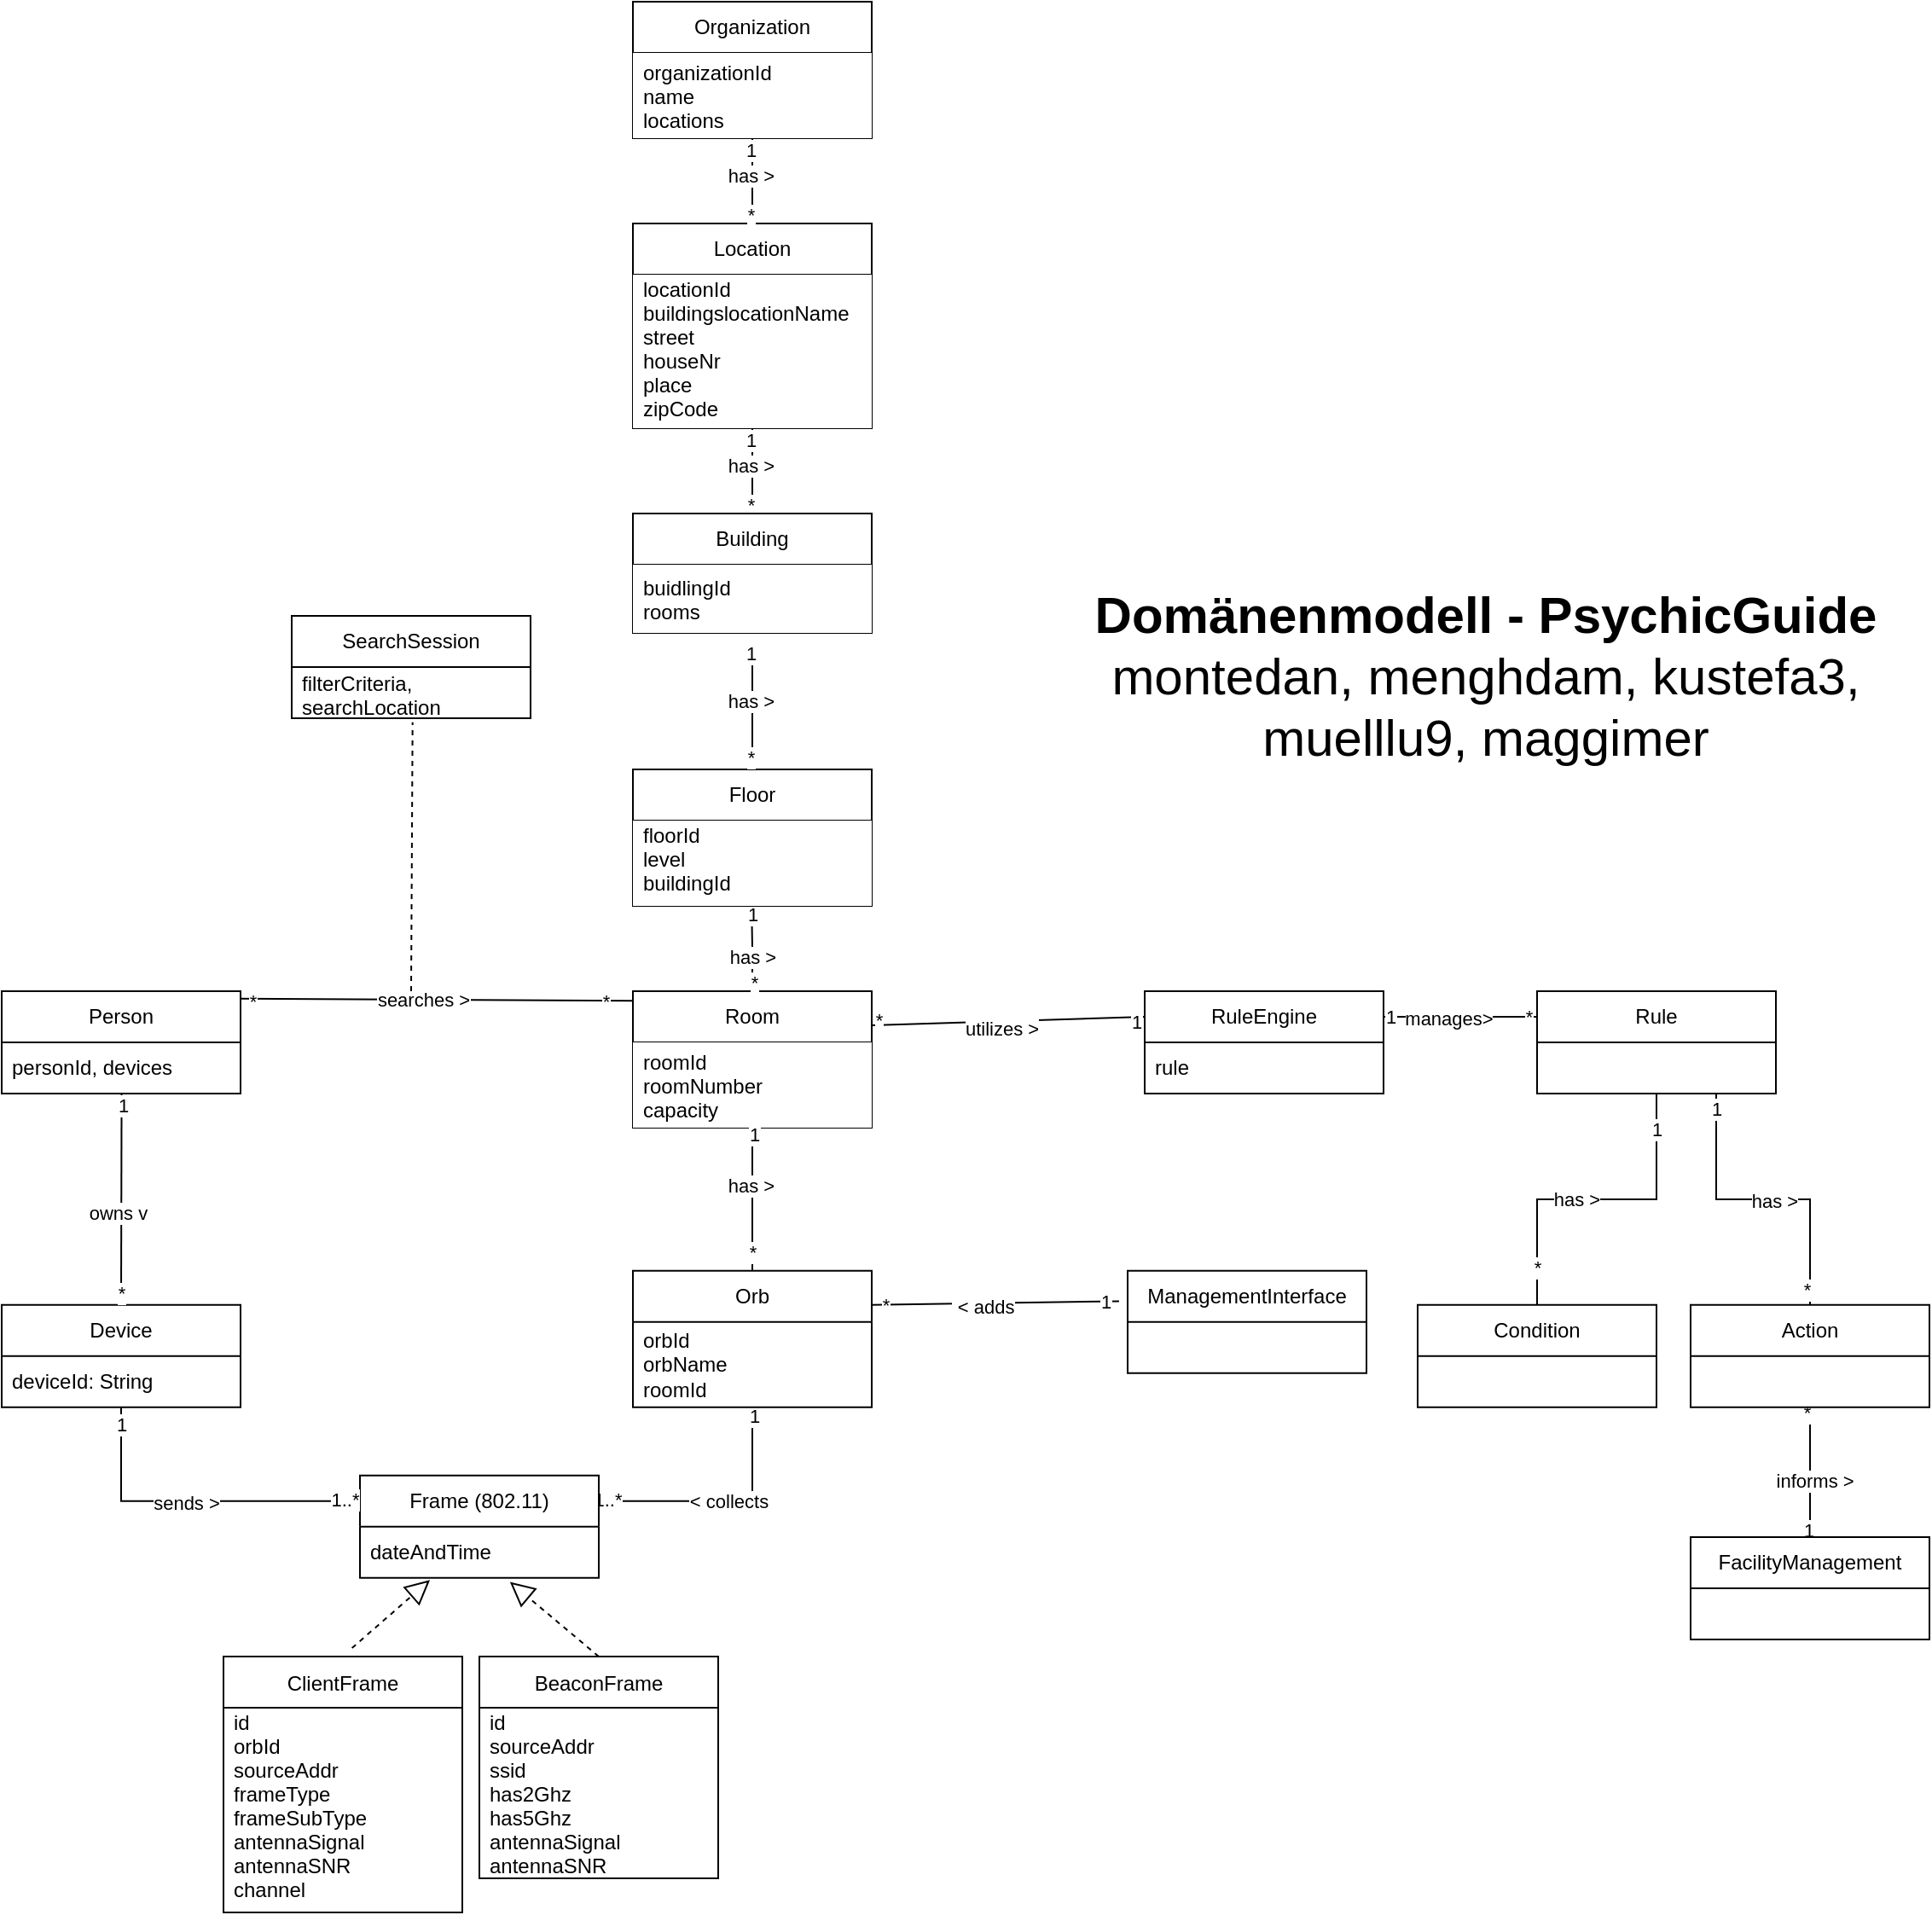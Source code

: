 <mxfile version="21.1.7" type="github">
  <diagram name="Seite-1" id="KA6z9-QfwAhSkeIakspH">
    <mxGraphModel dx="1253" dy="1442" grid="1" gridSize="10" guides="1" tooltips="1" connect="1" arrows="1" fold="1" page="0" pageScale="1" pageWidth="827" pageHeight="1169" math="0" shadow="0">
      <root>
        <mxCell id="0" />
        <mxCell id="1" parent="0" />
        <mxCell id="QIfAh_MvAZiLwB0yGpU8-30" style="rounded=0;orthogonalLoop=1;jettySize=auto;html=1;exitX=-0.036;exitY=0.298;exitDx=0;exitDy=0;entryX=1;entryY=0.25;entryDx=0;entryDy=0;endArrow=none;endFill=0;exitPerimeter=0;" parent="1" source="QIfAh_MvAZiLwB0yGpU8-32" target="jw5DjISpnK0hP9MxYK5e-34" edge="1">
          <mxGeometry relative="1" as="geometry">
            <mxPoint x="340" y="188.85" as="sourcePoint" />
          </mxGeometry>
        </mxCell>
        <mxCell id="QIfAh_MvAZiLwB0yGpU8-31" value="&amp;nbsp;&amp;lt; adds" style="edgeLabel;html=1;align=center;verticalAlign=middle;resizable=0;points=[];" parent="QIfAh_MvAZiLwB0yGpU8-30" vertex="1" connectable="0">
          <mxGeometry x="0.101" y="2" relative="1" as="geometry">
            <mxPoint as="offset" />
          </mxGeometry>
        </mxCell>
        <mxCell id="QIfAh_MvAZiLwB0yGpU8-96" value="*" style="edgeLabel;html=1;align=center;verticalAlign=middle;resizable=0;points=[];" parent="QIfAh_MvAZiLwB0yGpU8-30" vertex="1" connectable="0">
          <mxGeometry x="0.9" relative="1" as="geometry">
            <mxPoint as="offset" />
          </mxGeometry>
        </mxCell>
        <mxCell id="QIfAh_MvAZiLwB0yGpU8-97" value="1" style="edgeLabel;html=1;align=center;verticalAlign=middle;resizable=0;points=[];" parent="QIfAh_MvAZiLwB0yGpU8-30" vertex="1" connectable="0">
          <mxGeometry x="-0.888" relative="1" as="geometry">
            <mxPoint as="offset" />
          </mxGeometry>
        </mxCell>
        <mxCell id="QIfAh_MvAZiLwB0yGpU8-6" style="rounded=0;orthogonalLoop=1;jettySize=auto;html=1;exitX=0.993;exitY=0.073;exitDx=0;exitDy=0;entryX=0.001;entryY=0.071;entryDx=0;entryDy=0;entryPerimeter=0;endArrow=none;endFill=0;exitPerimeter=0;" parent="1" source="jw5DjISpnK0hP9MxYK5e-18" target="jw5DjISpnK0hP9MxYK5e-9" edge="1">
          <mxGeometry relative="1" as="geometry" />
        </mxCell>
        <mxCell id="QIfAh_MvAZiLwB0yGpU8-9" value="searches &amp;gt;" style="edgeLabel;html=1;align=center;verticalAlign=middle;resizable=0;points=[];" parent="QIfAh_MvAZiLwB0yGpU8-6" vertex="1" connectable="0">
          <mxGeometry x="-0.064" relative="1" as="geometry">
            <mxPoint as="offset" />
          </mxGeometry>
        </mxCell>
        <mxCell id="QIfAh_MvAZiLwB0yGpU8-108" value="*" style="edgeLabel;html=1;align=center;verticalAlign=middle;resizable=0;points=[];" parent="QIfAh_MvAZiLwB0yGpU8-6" vertex="1" connectable="0">
          <mxGeometry x="0.86" relative="1" as="geometry">
            <mxPoint as="offset" />
          </mxGeometry>
        </mxCell>
        <mxCell id="QIfAh_MvAZiLwB0yGpU8-109" value="*" style="edgeLabel;html=1;align=center;verticalAlign=middle;resizable=0;points=[];" parent="QIfAh_MvAZiLwB0yGpU8-6" vertex="1" connectable="0">
          <mxGeometry x="-0.931" y="-1" relative="1" as="geometry">
            <mxPoint as="offset" />
          </mxGeometry>
        </mxCell>
        <mxCell id="jw5DjISpnK0hP9MxYK5e-1" value="Location" style="swimlane;fontStyle=0;childLayout=stackLayout;horizontal=1;startSize=30;horizontalStack=0;resizeParent=1;resizeParentMax=0;resizeLast=0;collapsible=1;marginBottom=0;whiteSpace=wrap;html=1;swimlaneFillColor=default;" parent="1" vertex="1">
          <mxGeometry x="-50" y="-460" width="140" height="120" as="geometry" />
        </mxCell>
        <mxCell id="jw5DjISpnK0hP9MxYK5e-55" value="locationId&#xa;buildingslocationName&#xa;street&#xa;houseNr&#xa;place&#xa;zipCode&#xa;&#xa;&#xa;" style="text;strokeColor=none;fillColor=default;align=left;verticalAlign=middle;spacingLeft=4;spacingRight=4;overflow=hidden;points=[[0,0.5],[1,0.5]];portConstraint=eastwest;rotatable=0;" parent="jw5DjISpnK0hP9MxYK5e-1" vertex="1">
          <mxGeometry y="30" width="140" height="90" as="geometry" />
        </mxCell>
        <mxCell id="jw5DjISpnK0hP9MxYK5e-9" value="Room" style="swimlane;fontStyle=0;childLayout=stackLayout;horizontal=1;startSize=30;horizontalStack=0;resizeParent=1;resizeParentMax=0;resizeLast=0;collapsible=1;marginBottom=0;whiteSpace=wrap;html=1;swimlaneFillColor=default;" parent="1" vertex="1">
          <mxGeometry x="-50" y="-10" width="140" height="80" as="geometry">
            <mxRectangle x="340" y="230" width="70" height="30" as="alternateBounds" />
          </mxGeometry>
        </mxCell>
        <mxCell id="jw5DjISpnK0hP9MxYK5e-57" value="roomId&#xa;roomNumber&#xa;capacity" style="text;strokeColor=none;fillColor=default;align=left;verticalAlign=middle;spacingLeft=4;spacingRight=4;overflow=hidden;points=[[0,0.5],[1,0.5]];portConstraint=eastwest;rotatable=0;" parent="jw5DjISpnK0hP9MxYK5e-9" vertex="1">
          <mxGeometry y="30" width="140" height="50" as="geometry" />
        </mxCell>
        <mxCell id="QIfAh_MvAZiLwB0yGpU8-65" style="edgeStyle=orthogonalEdgeStyle;rounded=0;orthogonalLoop=1;jettySize=auto;html=1;exitX=0.5;exitY=1;exitDx=0;exitDy=0;entryX=1;entryY=0.25;entryDx=0;entryDy=0;endArrow=none;endFill=0;" parent="1" source="jw5DjISpnK0hP9MxYK5e-34" target="QIfAh_MvAZiLwB0yGpU8-15" edge="1">
          <mxGeometry relative="1" as="geometry" />
        </mxCell>
        <mxCell id="QIfAh_MvAZiLwB0yGpU8-66" value="&amp;lt; collects" style="edgeLabel;html=1;align=center;verticalAlign=middle;resizable=0;points=[];" parent="QIfAh_MvAZiLwB0yGpU8-65" vertex="1" connectable="0">
          <mxGeometry x="-0.046" relative="1" as="geometry">
            <mxPoint as="offset" />
          </mxGeometry>
        </mxCell>
        <mxCell id="p3KCG7W4C7pQexGpIU1P-4" value="1" style="edgeLabel;html=1;align=center;verticalAlign=middle;resizable=0;points=[];" parent="QIfAh_MvAZiLwB0yGpU8-65" connectable="0" vertex="1">
          <mxGeometry x="-0.937" y="1" relative="1" as="geometry">
            <mxPoint as="offset" />
          </mxGeometry>
        </mxCell>
        <mxCell id="p3KCG7W4C7pQexGpIU1P-5" value="1..*" style="edgeLabel;html=1;align=center;verticalAlign=middle;resizable=0;points=[];" parent="QIfAh_MvAZiLwB0yGpU8-65" connectable="0" vertex="1">
          <mxGeometry x="0.936" y="-1" relative="1" as="geometry">
            <mxPoint as="offset" />
          </mxGeometry>
        </mxCell>
        <mxCell id="jw5DjISpnK0hP9MxYK5e-34" value="Orb" style="swimlane;fontStyle=0;childLayout=stackLayout;horizontal=1;startSize=30;horizontalStack=0;resizeParent=1;resizeParentMax=0;resizeLast=0;collapsible=1;marginBottom=0;whiteSpace=wrap;html=1;swimlaneFillColor=default;" parent="1" vertex="1">
          <mxGeometry x="-50" y="153.85" width="140" height="80" as="geometry" />
        </mxCell>
        <mxCell id="jw5DjISpnK0hP9MxYK5e-35" value="&lt;div&gt;orbId&lt;/div&gt;&lt;div&gt;orbName&lt;/div&gt;&lt;div&gt;roomId&lt;br&gt;&lt;/div&gt;" style="text;strokeColor=none;fillColor=none;align=left;verticalAlign=middle;spacingLeft=4;spacingRight=4;overflow=hidden;points=[[0,0.5],[1,0.5]];portConstraint=eastwest;rotatable=0;whiteSpace=wrap;html=1;" parent="jw5DjISpnK0hP9MxYK5e-34" vertex="1">
          <mxGeometry y="30" width="140" height="50" as="geometry" />
        </mxCell>
        <mxCell id="jw5DjISpnK0hP9MxYK5e-51" style="edgeStyle=orthogonalEdgeStyle;rounded=0;orthogonalLoop=1;jettySize=auto;html=1;endArrow=none;endFill=0;exitX=0.5;exitY=0;exitDx=0;exitDy=0;" parent="1" source="iNo86Ot5AVmrvXJ3y6_d-13" target="jw5DjISpnK0hP9MxYK5e-1" edge="1">
          <mxGeometry relative="1" as="geometry">
            <mxPoint x="20" y="-240" as="sourcePoint" />
          </mxGeometry>
        </mxCell>
        <mxCell id="QIfAh_MvAZiLwB0yGpU8-104" value="has &amp;gt;" style="edgeLabel;html=1;align=center;verticalAlign=middle;resizable=0;points=[];" parent="jw5DjISpnK0hP9MxYK5e-51" vertex="1" connectable="0">
          <mxGeometry x="0.138" y="1" relative="1" as="geometry">
            <mxPoint as="offset" />
          </mxGeometry>
        </mxCell>
        <mxCell id="QIfAh_MvAZiLwB0yGpU8-105" value="*" style="edgeLabel;html=1;align=center;verticalAlign=middle;resizable=0;points=[];" parent="jw5DjISpnK0hP9MxYK5e-51" vertex="1" connectable="0">
          <mxGeometry x="-0.779" y="1" relative="1" as="geometry">
            <mxPoint as="offset" />
          </mxGeometry>
        </mxCell>
        <mxCell id="QIfAh_MvAZiLwB0yGpU8-106" value="1" style="edgeLabel;html=1;align=center;verticalAlign=middle;resizable=0;points=[];" parent="jw5DjISpnK0hP9MxYK5e-51" vertex="1" connectable="0">
          <mxGeometry x="0.749" y="1" relative="1" as="geometry">
            <mxPoint as="offset" />
          </mxGeometry>
        </mxCell>
        <mxCell id="jw5DjISpnK0hP9MxYK5e-52" style="edgeStyle=orthogonalEdgeStyle;rounded=0;orthogonalLoop=1;jettySize=auto;html=1;exitX=0.5;exitY=0;exitDx=0;exitDy=0;endArrow=none;endFill=0;entryX=0.497;entryY=0.994;entryDx=0;entryDy=0;entryPerimeter=0;" parent="1" source="jw5DjISpnK0hP9MxYK5e-9" target="iNo86Ot5AVmrvXJ3y6_d-12" edge="1">
          <mxGeometry relative="1" as="geometry">
            <mxPoint x="20" y="-80" as="targetPoint" />
          </mxGeometry>
        </mxCell>
        <mxCell id="QIfAh_MvAZiLwB0yGpU8-101" value="has &amp;gt;" style="edgeLabel;html=1;align=center;verticalAlign=middle;resizable=0;points=[];" parent="jw5DjISpnK0hP9MxYK5e-52" vertex="1" connectable="0">
          <mxGeometry x="-0.188" relative="1" as="geometry">
            <mxPoint as="offset" />
          </mxGeometry>
        </mxCell>
        <mxCell id="QIfAh_MvAZiLwB0yGpU8-102" value="*" style="edgeLabel;html=1;align=center;verticalAlign=middle;resizable=0;points=[];" parent="jw5DjISpnK0hP9MxYK5e-52" vertex="1" connectable="0">
          <mxGeometry x="-0.786" y="-1" relative="1" as="geometry">
            <mxPoint as="offset" />
          </mxGeometry>
        </mxCell>
        <mxCell id="QIfAh_MvAZiLwB0yGpU8-103" value="1" style="edgeLabel;html=1;align=center;verticalAlign=middle;resizable=0;points=[];" parent="jw5DjISpnK0hP9MxYK5e-52" vertex="1" connectable="0">
          <mxGeometry x="0.795" relative="1" as="geometry">
            <mxPoint as="offset" />
          </mxGeometry>
        </mxCell>
        <mxCell id="jw5DjISpnK0hP9MxYK5e-53" style="edgeStyle=orthogonalEdgeStyle;rounded=0;orthogonalLoop=1;jettySize=auto;html=1;exitX=0.5;exitY=0;exitDx=0;exitDy=0;endArrow=none;endFill=0;" parent="1" source="jw5DjISpnK0hP9MxYK5e-34" target="jw5DjISpnK0hP9MxYK5e-9" edge="1">
          <mxGeometry relative="1" as="geometry" />
        </mxCell>
        <mxCell id="QIfAh_MvAZiLwB0yGpU8-11" value="has &amp;gt;" style="edgeLabel;html=1;align=center;verticalAlign=middle;resizable=0;points=[];" parent="jw5DjISpnK0hP9MxYK5e-53" vertex="1" connectable="0">
          <mxGeometry x="0.195" y="1" relative="1" as="geometry">
            <mxPoint as="offset" />
          </mxGeometry>
        </mxCell>
        <mxCell id="QIfAh_MvAZiLwB0yGpU8-78" value="*" style="edgeLabel;html=1;align=center;verticalAlign=middle;resizable=0;points=[];" parent="jw5DjISpnK0hP9MxYK5e-53" vertex="1" connectable="0">
          <mxGeometry x="-0.724" relative="1" as="geometry">
            <mxPoint as="offset" />
          </mxGeometry>
        </mxCell>
        <mxCell id="QIfAh_MvAZiLwB0yGpU8-107" value="1" style="edgeLabel;html=1;align=center;verticalAlign=middle;resizable=0;points=[];" parent="jw5DjISpnK0hP9MxYK5e-53" vertex="1" connectable="0">
          <mxGeometry x="0.903" y="-1" relative="1" as="geometry">
            <mxPoint as="offset" />
          </mxGeometry>
        </mxCell>
        <mxCell id="QIfAh_MvAZiLwB0yGpU8-15" value="Frame (802.11)" style="swimlane;fontStyle=0;childLayout=stackLayout;horizontal=1;startSize=30;horizontalStack=0;resizeParent=1;resizeParentMax=0;resizeLast=0;collapsible=1;marginBottom=0;whiteSpace=wrap;html=1;swimlaneFillColor=default;" parent="1" vertex="1">
          <mxGeometry x="-210" y="273.85" width="140" height="60" as="geometry">
            <mxRectangle x="-210" y="273.85" width="120" height="30" as="alternateBounds" />
          </mxGeometry>
        </mxCell>
        <mxCell id="QIfAh_MvAZiLwB0yGpU8-16" value="dateAndTime" style="text;strokeColor=none;fillColor=none;align=left;verticalAlign=middle;spacingLeft=4;spacingRight=4;overflow=hidden;points=[[0,0.5],[1,0.5]];portConstraint=eastwest;rotatable=0;whiteSpace=wrap;html=1;" parent="QIfAh_MvAZiLwB0yGpU8-15" vertex="1">
          <mxGeometry y="30" width="140" height="30" as="geometry" />
        </mxCell>
        <mxCell id="QIfAh_MvAZiLwB0yGpU8-23" value="SearchSession" style="swimlane;fontStyle=0;childLayout=stackLayout;horizontal=1;startSize=30;horizontalStack=0;resizeParent=1;resizeParentMax=0;resizeLast=0;collapsible=1;marginBottom=0;whiteSpace=wrap;html=1;swimlaneFillColor=default;" parent="1" vertex="1">
          <mxGeometry x="-250" y="-230" width="140" height="60" as="geometry" />
        </mxCell>
        <mxCell id="QIfAh_MvAZiLwB0yGpU8-24" value="filterCriteria, searchLocation" style="text;strokeColor=none;fillColor=none;align=left;verticalAlign=middle;spacingLeft=4;spacingRight=4;overflow=hidden;points=[[0,0.5],[1,0.5]];portConstraint=eastwest;rotatable=0;whiteSpace=wrap;html=1;" parent="QIfAh_MvAZiLwB0yGpU8-23" vertex="1">
          <mxGeometry y="30" width="140" height="30" as="geometry" />
        </mxCell>
        <mxCell id="QIfAh_MvAZiLwB0yGpU8-27" value="" style="endArrow=none;dashed=1;html=1;rounded=0;entryX=0.506;entryY=1.081;entryDx=0;entryDy=0;entryPerimeter=0;" parent="1" target="QIfAh_MvAZiLwB0yGpU8-24" edge="1">
          <mxGeometry width="50" height="50" relative="1" as="geometry">
            <mxPoint x="-180" y="-10" as="sourcePoint" />
            <mxPoint x="-180" as="targetPoint" />
          </mxGeometry>
        </mxCell>
        <mxCell id="jw5DjISpnK0hP9MxYK5e-18" value="Person" style="swimlane;fontStyle=0;childLayout=stackLayout;horizontal=1;startSize=30;horizontalStack=0;resizeParent=1;resizeParentMax=0;resizeLast=0;collapsible=1;marginBottom=0;whiteSpace=wrap;html=1;swimlaneFillColor=default;" parent="1" vertex="1">
          <mxGeometry x="-420" y="-10" width="140" height="60" as="geometry" />
        </mxCell>
        <mxCell id="jw5DjISpnK0hP9MxYK5e-32" value="personId, devices" style="text;strokeColor=none;fillColor=none;align=left;verticalAlign=middle;spacingLeft=4;spacingRight=4;overflow=hidden;points=[[0,0.5],[1,0.5]];portConstraint=eastwest;rotatable=0;whiteSpace=wrap;html=1;" parent="jw5DjISpnK0hP9MxYK5e-18" vertex="1">
          <mxGeometry y="30" width="140" height="30" as="geometry" />
        </mxCell>
        <mxCell id="QIfAh_MvAZiLwB0yGpU8-63" style="edgeStyle=orthogonalEdgeStyle;rounded=0;orthogonalLoop=1;jettySize=auto;html=1;exitX=0.5;exitY=1;exitDx=0;exitDy=0;entryX=0;entryY=0.25;entryDx=0;entryDy=0;endArrow=none;endFill=0;" parent="1" source="jw5DjISpnK0hP9MxYK5e-27" target="QIfAh_MvAZiLwB0yGpU8-15" edge="1">
          <mxGeometry relative="1" as="geometry" />
        </mxCell>
        <mxCell id="QIfAh_MvAZiLwB0yGpU8-64" value="sends &amp;gt;" style="edgeLabel;html=1;align=center;verticalAlign=middle;resizable=0;points=[];" parent="QIfAh_MvAZiLwB0yGpU8-63" vertex="1" connectable="0">
          <mxGeometry x="-0.051" y="-1" relative="1" as="geometry">
            <mxPoint as="offset" />
          </mxGeometry>
        </mxCell>
        <mxCell id="p3KCG7W4C7pQexGpIU1P-1" value="1" style="edgeLabel;html=1;align=center;verticalAlign=middle;resizable=0;points=[];" parent="QIfAh_MvAZiLwB0yGpU8-63" connectable="0" vertex="1">
          <mxGeometry x="-0.901" relative="1" as="geometry">
            <mxPoint as="offset" />
          </mxGeometry>
        </mxCell>
        <mxCell id="p3KCG7W4C7pQexGpIU1P-2" value="1..* " style="edgeLabel;html=1;align=center;verticalAlign=middle;resizable=0;points=[];" parent="QIfAh_MvAZiLwB0yGpU8-63" connectable="0" vertex="1">
          <mxGeometry x="0.9" y="1" relative="1" as="geometry">
            <mxPoint as="offset" />
          </mxGeometry>
        </mxCell>
        <mxCell id="jw5DjISpnK0hP9MxYK5e-27" value="Device" style="swimlane;fontStyle=0;childLayout=stackLayout;horizontal=1;startSize=30;horizontalStack=0;resizeParent=1;resizeParentMax=0;resizeLast=0;collapsible=1;marginBottom=0;whiteSpace=wrap;html=1;swimlaneFillColor=default;" parent="1" vertex="1">
          <mxGeometry x="-420" y="173.85" width="140" height="60" as="geometry" />
        </mxCell>
        <mxCell id="jw5DjISpnK0hP9MxYK5e-28" value="&lt;div&gt;deviceId: String&lt;/div&gt;" style="text;strokeColor=none;fillColor=none;align=left;verticalAlign=middle;spacingLeft=4;spacingRight=4;overflow=hidden;points=[[0,0.5],[1,0.5]];portConstraint=eastwest;rotatable=0;whiteSpace=wrap;html=1;" parent="jw5DjISpnK0hP9MxYK5e-27" vertex="1">
          <mxGeometry y="30" width="140" height="30" as="geometry" />
        </mxCell>
        <mxCell id="jw5DjISpnK0hP9MxYK5e-68" style="rounded=0;orthogonalLoop=1;jettySize=auto;html=1;exitX=0.5;exitY=0;exitDx=0;exitDy=0;endArrow=none;endFill=0;entryX=0.502;entryY=0.996;entryDx=0;entryDy=0;entryPerimeter=0;" parent="1" source="jw5DjISpnK0hP9MxYK5e-27" target="jw5DjISpnK0hP9MxYK5e-32" edge="1">
          <mxGeometry relative="1" as="geometry">
            <mxPoint x="-696.64" y="240.84" as="targetPoint" />
          </mxGeometry>
        </mxCell>
        <mxCell id="QIfAh_MvAZiLwB0yGpU8-22" value="&lt;div&gt;owns v&lt;/div&gt;" style="edgeLabel;html=1;align=center;verticalAlign=middle;resizable=0;points=[];" parent="jw5DjISpnK0hP9MxYK5e-68" vertex="1" connectable="0">
          <mxGeometry x="-0.13" y="2" relative="1" as="geometry">
            <mxPoint as="offset" />
          </mxGeometry>
        </mxCell>
        <mxCell id="QIfAh_MvAZiLwB0yGpU8-110" value="*" style="edgeLabel;html=1;align=center;verticalAlign=middle;resizable=0;points=[];" parent="jw5DjISpnK0hP9MxYK5e-68" vertex="1" connectable="0">
          <mxGeometry x="-0.891" relative="1" as="geometry">
            <mxPoint as="offset" />
          </mxGeometry>
        </mxCell>
        <mxCell id="QIfAh_MvAZiLwB0yGpU8-111" value="1" style="edgeLabel;html=1;align=center;verticalAlign=middle;resizable=0;points=[];" parent="jw5DjISpnK0hP9MxYK5e-68" vertex="1" connectable="0">
          <mxGeometry x="0.889" relative="1" as="geometry">
            <mxPoint as="offset" />
          </mxGeometry>
        </mxCell>
        <mxCell id="QIfAh_MvAZiLwB0yGpU8-32" value="ManagementInterface" style="swimlane;fontStyle=0;childLayout=stackLayout;horizontal=1;startSize=30;horizontalStack=0;resizeParent=1;resizeParentMax=0;resizeLast=0;collapsible=1;marginBottom=0;whiteSpace=wrap;html=1;swimlaneFillColor=default;" parent="1" vertex="1">
          <mxGeometry x="240" y="153.85" width="140" height="60" as="geometry" />
        </mxCell>
        <mxCell id="QIfAh_MvAZiLwB0yGpU8-44" style="edgeStyle=orthogonalEdgeStyle;rounded=0;orthogonalLoop=1;jettySize=auto;html=1;exitX=1;exitY=0.25;exitDx=0;exitDy=0;entryX=0;entryY=0.25;entryDx=0;entryDy=0;endArrow=none;endFill=0;" parent="1" source="QIfAh_MvAZiLwB0yGpU8-36" target="QIfAh_MvAZiLwB0yGpU8-40" edge="1">
          <mxGeometry relative="1" as="geometry" />
        </mxCell>
        <mxCell id="QIfAh_MvAZiLwB0yGpU8-45" value="manages&amp;gt;" style="edgeLabel;html=1;align=center;verticalAlign=middle;resizable=0;points=[];" parent="QIfAh_MvAZiLwB0yGpU8-44" vertex="1" connectable="0">
          <mxGeometry x="-0.171" y="-1" relative="1" as="geometry">
            <mxPoint as="offset" />
          </mxGeometry>
        </mxCell>
        <mxCell id="QIfAh_MvAZiLwB0yGpU8-92" value="*" style="edgeLabel;html=1;align=center;verticalAlign=middle;resizable=0;points=[];" parent="QIfAh_MvAZiLwB0yGpU8-44" vertex="1" connectable="0">
          <mxGeometry x="0.88" relative="1" as="geometry">
            <mxPoint as="offset" />
          </mxGeometry>
        </mxCell>
        <mxCell id="QIfAh_MvAZiLwB0yGpU8-93" value="1" style="edgeLabel;html=1;align=center;verticalAlign=middle;resizable=0;points=[];" parent="QIfAh_MvAZiLwB0yGpU8-44" vertex="1" connectable="0">
          <mxGeometry x="-0.923" relative="1" as="geometry">
            <mxPoint as="offset" />
          </mxGeometry>
        </mxCell>
        <mxCell id="QIfAh_MvAZiLwB0yGpU8-50" style="rounded=0;orthogonalLoop=1;jettySize=auto;html=1;exitX=0.5;exitY=1;exitDx=0;exitDy=0;entryX=0.5;entryY=0;entryDx=0;entryDy=0;endArrow=none;endFill=0;" parent="1" source="QIfAh_MvAZiLwB0yGpU8-82" target="QIfAh_MvAZiLwB0yGpU8-46" edge="1">
          <mxGeometry relative="1" as="geometry">
            <mxPoint x="830.43" y="505" as="sourcePoint" />
          </mxGeometry>
        </mxCell>
        <mxCell id="QIfAh_MvAZiLwB0yGpU8-51" value="&amp;nbsp;informs &amp;gt; " style="edgeLabel;html=1;align=center;verticalAlign=middle;resizable=0;points=[];" parent="QIfAh_MvAZiLwB0yGpU8-50" vertex="1" connectable="0">
          <mxGeometry x="0.119" y="1" relative="1" as="geometry">
            <mxPoint as="offset" />
          </mxGeometry>
        </mxCell>
        <mxCell id="QIfAh_MvAZiLwB0yGpU8-94" value="1" style="edgeLabel;html=1;align=center;verticalAlign=middle;resizable=0;points=[];" parent="QIfAh_MvAZiLwB0yGpU8-50" vertex="1" connectable="0">
          <mxGeometry x="0.879" y="-1" relative="1" as="geometry">
            <mxPoint as="offset" />
          </mxGeometry>
        </mxCell>
        <mxCell id="QIfAh_MvAZiLwB0yGpU8-95" value="*" style="edgeLabel;html=1;align=center;verticalAlign=middle;resizable=0;points=[];" parent="QIfAh_MvAZiLwB0yGpU8-50" vertex="1" connectable="0">
          <mxGeometry x="-0.917" y="-2" relative="1" as="geometry">
            <mxPoint as="offset" />
          </mxGeometry>
        </mxCell>
        <mxCell id="QIfAh_MvAZiLwB0yGpU8-36" value="RuleEngine" style="swimlane;fontStyle=0;childLayout=stackLayout;horizontal=1;startSize=30;horizontalStack=0;resizeParent=1;resizeParentMax=0;resizeLast=0;collapsible=1;marginBottom=0;whiteSpace=wrap;html=1;swimlaneFillColor=default;" parent="1" vertex="1">
          <mxGeometry x="250.0" y="-10" width="140" height="60" as="geometry" />
        </mxCell>
        <mxCell id="QIfAh_MvAZiLwB0yGpU8-37" value="rule" style="text;strokeColor=none;fillColor=none;align=left;verticalAlign=middle;spacingLeft=4;spacingRight=4;overflow=hidden;points=[[0,0.5],[1,0.5]];portConstraint=eastwest;rotatable=0;whiteSpace=wrap;html=1;" parent="QIfAh_MvAZiLwB0yGpU8-36" vertex="1">
          <mxGeometry y="30" width="140" height="30" as="geometry" />
        </mxCell>
        <mxCell id="QIfAh_MvAZiLwB0yGpU8-76" style="edgeStyle=orthogonalEdgeStyle;rounded=0;orthogonalLoop=1;jettySize=auto;html=1;exitX=0.5;exitY=1;exitDx=0;exitDy=0;entryX=0.5;entryY=0;entryDx=0;entryDy=0;endArrow=none;endFill=0;" parent="1" source="QIfAh_MvAZiLwB0yGpU8-40" target="QIfAh_MvAZiLwB0yGpU8-67" edge="1">
          <mxGeometry relative="1" as="geometry" />
        </mxCell>
        <mxCell id="QIfAh_MvAZiLwB0yGpU8-86" value="has &amp;gt;" style="edgeLabel;html=1;align=center;verticalAlign=middle;resizable=0;points=[];" parent="QIfAh_MvAZiLwB0yGpU8-76" vertex="1" connectable="0">
          <mxGeometry x="0.13" relative="1" as="geometry">
            <mxPoint as="offset" />
          </mxGeometry>
        </mxCell>
        <mxCell id="QIfAh_MvAZiLwB0yGpU8-88" value="*" style="edgeLabel;html=1;align=center;verticalAlign=middle;resizable=0;points=[];" parent="QIfAh_MvAZiLwB0yGpU8-76" vertex="1" connectable="0">
          <mxGeometry x="0.776" relative="1" as="geometry">
            <mxPoint as="offset" />
          </mxGeometry>
        </mxCell>
        <mxCell id="QIfAh_MvAZiLwB0yGpU8-89" value="1" style="edgeLabel;html=1;align=center;verticalAlign=middle;resizable=0;points=[];" parent="QIfAh_MvAZiLwB0yGpU8-76" vertex="1" connectable="0">
          <mxGeometry x="-0.786" relative="1" as="geometry">
            <mxPoint as="offset" />
          </mxGeometry>
        </mxCell>
        <mxCell id="QIfAh_MvAZiLwB0yGpU8-77" style="edgeStyle=orthogonalEdgeStyle;rounded=0;orthogonalLoop=1;jettySize=auto;html=1;exitX=0.75;exitY=1;exitDx=0;exitDy=0;entryX=0.5;entryY=0;entryDx=0;entryDy=0;endArrow=none;endFill=0;" parent="1" source="QIfAh_MvAZiLwB0yGpU8-40" target="QIfAh_MvAZiLwB0yGpU8-82" edge="1">
          <mxGeometry relative="1" as="geometry">
            <mxPoint x="760.43" y="390" as="targetPoint" />
          </mxGeometry>
        </mxCell>
        <mxCell id="QIfAh_MvAZiLwB0yGpU8-87" value="has &amp;gt;" style="edgeLabel;html=1;align=center;verticalAlign=middle;resizable=0;points=[];" parent="QIfAh_MvAZiLwB0yGpU8-77" vertex="1" connectable="0">
          <mxGeometry x="0.07" y="-1" relative="1" as="geometry">
            <mxPoint as="offset" />
          </mxGeometry>
        </mxCell>
        <mxCell id="QIfAh_MvAZiLwB0yGpU8-90" value="*" style="edgeLabel;html=1;align=center;verticalAlign=middle;resizable=0;points=[];" parent="QIfAh_MvAZiLwB0yGpU8-77" vertex="1" connectable="0">
          <mxGeometry x="0.903" y="-2" relative="1" as="geometry">
            <mxPoint as="offset" />
          </mxGeometry>
        </mxCell>
        <mxCell id="QIfAh_MvAZiLwB0yGpU8-91" value="1" style="edgeLabel;html=1;align=center;verticalAlign=middle;resizable=0;points=[];" parent="QIfAh_MvAZiLwB0yGpU8-77" vertex="1" connectable="0">
          <mxGeometry x="-0.907" relative="1" as="geometry">
            <mxPoint as="offset" />
          </mxGeometry>
        </mxCell>
        <mxCell id="QIfAh_MvAZiLwB0yGpU8-40" value="Rule" style="swimlane;fontStyle=0;childLayout=stackLayout;horizontal=1;startSize=30;horizontalStack=0;resizeParent=1;resizeParentMax=0;resizeLast=0;collapsible=1;marginBottom=0;whiteSpace=wrap;html=1;swimlaneFillColor=default;" parent="1" vertex="1">
          <mxGeometry x="480.0" y="-10" width="140" height="60" as="geometry" />
        </mxCell>
        <mxCell id="QIfAh_MvAZiLwB0yGpU8-46" value="FacilityManagement" style="swimlane;fontStyle=0;childLayout=stackLayout;horizontal=1;startSize=30;horizontalStack=0;resizeParent=1;resizeParentMax=0;resizeLast=0;collapsible=1;marginBottom=0;whiteSpace=wrap;html=1;swimlaneFillColor=default;" parent="1" vertex="1">
          <mxGeometry x="570" y="310" width="140" height="60" as="geometry" />
        </mxCell>
        <mxCell id="QIfAh_MvAZiLwB0yGpU8-62" style="rounded=0;orthogonalLoop=1;jettySize=auto;html=1;exitX=1;exitY=0.25;exitDx=0;exitDy=0;entryX=0;entryY=0.25;entryDx=0;entryDy=0;endArrow=none;endFill=0;" parent="1" source="jw5DjISpnK0hP9MxYK5e-9" target="QIfAh_MvAZiLwB0yGpU8-36" edge="1">
          <mxGeometry relative="1" as="geometry">
            <mxPoint x="350" y="-30" as="sourcePoint" />
          </mxGeometry>
        </mxCell>
        <mxCell id="QIfAh_MvAZiLwB0yGpU8-98" value="utilizes &amp;gt;" style="edgeLabel;html=1;align=center;verticalAlign=middle;resizable=0;points=[];" parent="QIfAh_MvAZiLwB0yGpU8-62" vertex="1" connectable="0">
          <mxGeometry x="-0.059" y="-4" relative="1" as="geometry">
            <mxPoint as="offset" />
          </mxGeometry>
        </mxCell>
        <mxCell id="QIfAh_MvAZiLwB0yGpU8-99" value="*" style="edgeLabel;html=1;align=center;verticalAlign=middle;resizable=0;points=[];" parent="QIfAh_MvAZiLwB0yGpU8-62" vertex="1" connectable="0">
          <mxGeometry x="-0.954" y="3" relative="1" as="geometry">
            <mxPoint as="offset" />
          </mxGeometry>
        </mxCell>
        <mxCell id="QIfAh_MvAZiLwB0yGpU8-100" value="1" style="edgeLabel;html=1;align=center;verticalAlign=middle;resizable=0;points=[];" parent="QIfAh_MvAZiLwB0yGpU8-62" vertex="1" connectable="0">
          <mxGeometry x="0.938" y="-3" relative="1" as="geometry">
            <mxPoint as="offset" />
          </mxGeometry>
        </mxCell>
        <mxCell id="QIfAh_MvAZiLwB0yGpU8-67" value="Condition" style="swimlane;fontStyle=0;childLayout=stackLayout;horizontal=1;startSize=30;horizontalStack=0;resizeParent=1;resizeParentMax=0;resizeLast=0;collapsible=1;marginBottom=0;whiteSpace=wrap;html=1;swimlaneFillColor=default;" parent="1" vertex="1">
          <mxGeometry x="410.0" y="173.85" width="140" height="60" as="geometry" />
        </mxCell>
        <mxCell id="QIfAh_MvAZiLwB0yGpU8-82" value="Action" style="swimlane;fontStyle=0;childLayout=stackLayout;horizontal=1;startSize=30;horizontalStack=0;resizeParent=1;resizeParentMax=0;resizeLast=0;collapsible=1;marginBottom=0;whiteSpace=wrap;html=1;swimlaneFillColor=default;" parent="1" vertex="1">
          <mxGeometry x="570" y="173.85" width="140" height="60" as="geometry" />
        </mxCell>
        <mxCell id="QIfAh_MvAZiLwB0yGpU8-112" value="&lt;div style=&quot;font-size: 30px;&quot;&gt;&lt;font style=&quot;font-size: 30px;&quot;&gt;&lt;b&gt;Domänenmodell - PsychicGuide&lt;/b&gt;&lt;br&gt;&lt;/font&gt;&lt;/div&gt;&lt;div style=&quot;font-size: 30px;&quot;&gt;&lt;font style=&quot;font-size: 30px;&quot;&gt;montedan, menghdam, kustefa3, muelllu9, maggimer&lt;br&gt;&lt;/font&gt;&lt;/div&gt;" style="text;html=1;strokeColor=none;fillColor=none;align=center;verticalAlign=middle;whiteSpace=wrap;rounded=0;" parent="1" vertex="1">
          <mxGeometry x="200" y="-210" width="500" height="30" as="geometry" />
        </mxCell>
        <mxCell id="iNo86Ot5AVmrvXJ3y6_d-1" value="Organization" style="swimlane;fontStyle=0;childLayout=stackLayout;horizontal=1;startSize=30;horizontalStack=0;resizeParent=1;resizeParentMax=0;resizeLast=0;collapsible=1;marginBottom=0;whiteSpace=wrap;html=1;swimlaneFillColor=default;" vertex="1" parent="1">
          <mxGeometry x="-50" y="-590" width="140" height="80" as="geometry" />
        </mxCell>
        <mxCell id="iNo86Ot5AVmrvXJ3y6_d-2" value="organizationId&#xa;name&#xa;locations" style="text;strokeColor=none;fillColor=default;align=left;verticalAlign=middle;spacingLeft=4;spacingRight=4;overflow=hidden;points=[[0,0.5],[1,0.5]];portConstraint=eastwest;rotatable=0;" vertex="1" parent="iNo86Ot5AVmrvXJ3y6_d-1">
          <mxGeometry y="30" width="140" height="50" as="geometry" />
        </mxCell>
        <mxCell id="iNo86Ot5AVmrvXJ3y6_d-3" style="rounded=0;orthogonalLoop=1;jettySize=auto;html=1;exitX=0.5;exitY=0;exitDx=0;exitDy=0;endArrow=none;endFill=0;" edge="1" parent="1" source="jw5DjISpnK0hP9MxYK5e-1" target="iNo86Ot5AVmrvXJ3y6_d-2">
          <mxGeometry relative="1" as="geometry">
            <mxPoint x="30" y="-371" as="sourcePoint" />
            <mxPoint x="20" y="-470" as="targetPoint" />
          </mxGeometry>
        </mxCell>
        <mxCell id="iNo86Ot5AVmrvXJ3y6_d-4" value="has &amp;gt;" style="edgeLabel;html=1;align=center;verticalAlign=middle;resizable=0;points=[];" vertex="1" connectable="0" parent="iNo86Ot5AVmrvXJ3y6_d-3">
          <mxGeometry x="0.138" y="1" relative="1" as="geometry">
            <mxPoint as="offset" />
          </mxGeometry>
        </mxCell>
        <mxCell id="iNo86Ot5AVmrvXJ3y6_d-5" value="*" style="edgeLabel;html=1;align=center;verticalAlign=middle;resizable=0;points=[];" vertex="1" connectable="0" parent="iNo86Ot5AVmrvXJ3y6_d-3">
          <mxGeometry x="-0.779" y="1" relative="1" as="geometry">
            <mxPoint as="offset" />
          </mxGeometry>
        </mxCell>
        <mxCell id="iNo86Ot5AVmrvXJ3y6_d-6" value="1" style="edgeLabel;html=1;align=center;verticalAlign=middle;resizable=0;points=[];" vertex="1" connectable="0" parent="iNo86Ot5AVmrvXJ3y6_d-3">
          <mxGeometry x="0.749" y="1" relative="1" as="geometry">
            <mxPoint as="offset" />
          </mxGeometry>
        </mxCell>
        <mxCell id="iNo86Ot5AVmrvXJ3y6_d-11" value="Floor" style="swimlane;fontStyle=0;childLayout=stackLayout;horizontal=1;startSize=30;horizontalStack=0;resizeParent=1;resizeParentMax=0;resizeLast=0;collapsible=1;marginBottom=0;whiteSpace=wrap;html=1;swimlaneFillColor=default;" vertex="1" parent="1">
          <mxGeometry x="-50" y="-140" width="140" height="80" as="geometry" />
        </mxCell>
        <mxCell id="iNo86Ot5AVmrvXJ3y6_d-12" value="floorId&#xa;level&#xa;buildingId&#xa;" style="text;strokeColor=none;fillColor=default;align=left;verticalAlign=middle;spacingLeft=4;spacingRight=4;overflow=hidden;points=[[0,0.5],[1,0.5]];portConstraint=eastwest;rotatable=0;" vertex="1" parent="iNo86Ot5AVmrvXJ3y6_d-11">
          <mxGeometry y="30" width="140" height="50" as="geometry" />
        </mxCell>
        <mxCell id="iNo86Ot5AVmrvXJ3y6_d-13" value="Building" style="swimlane;fontStyle=0;childLayout=stackLayout;horizontal=1;startSize=30;horizontalStack=0;resizeParent=1;resizeParentMax=0;resizeLast=0;collapsible=1;marginBottom=0;whiteSpace=wrap;html=1;swimlaneFillColor=default;" vertex="1" parent="1">
          <mxGeometry x="-50" y="-290" width="140" height="70" as="geometry" />
        </mxCell>
        <mxCell id="iNo86Ot5AVmrvXJ3y6_d-14" value="buidlingId&#xa;rooms" style="text;strokeColor=none;fillColor=default;align=left;verticalAlign=middle;spacingLeft=4;spacingRight=4;overflow=hidden;points=[[0,0.5],[1,0.5]];portConstraint=eastwest;rotatable=0;" vertex="1" parent="iNo86Ot5AVmrvXJ3y6_d-13">
          <mxGeometry y="30" width="140" height="40" as="geometry" />
        </mxCell>
        <mxCell id="iNo86Ot5AVmrvXJ3y6_d-15" style="edgeStyle=orthogonalEdgeStyle;rounded=0;orthogonalLoop=1;jettySize=auto;html=1;endArrow=none;endFill=0;exitX=0.5;exitY=0;exitDx=0;exitDy=0;" edge="1" parent="1" source="iNo86Ot5AVmrvXJ3y6_d-11">
          <mxGeometry relative="1" as="geometry">
            <mxPoint x="29.66" y="-150" as="sourcePoint" />
            <mxPoint x="20" y="-210" as="targetPoint" />
            <Array as="points">
              <mxPoint x="20" y="-210" />
            </Array>
          </mxGeometry>
        </mxCell>
        <mxCell id="iNo86Ot5AVmrvXJ3y6_d-16" value="has &amp;gt;" style="edgeLabel;html=1;align=center;verticalAlign=middle;resizable=0;points=[];" vertex="1" connectable="0" parent="iNo86Ot5AVmrvXJ3y6_d-15">
          <mxGeometry x="0.138" y="1" relative="1" as="geometry">
            <mxPoint as="offset" />
          </mxGeometry>
        </mxCell>
        <mxCell id="iNo86Ot5AVmrvXJ3y6_d-17" value="*" style="edgeLabel;html=1;align=center;verticalAlign=middle;resizable=0;points=[];" vertex="1" connectable="0" parent="iNo86Ot5AVmrvXJ3y6_d-15">
          <mxGeometry x="-0.779" y="1" relative="1" as="geometry">
            <mxPoint as="offset" />
          </mxGeometry>
        </mxCell>
        <mxCell id="iNo86Ot5AVmrvXJ3y6_d-18" value="1" style="edgeLabel;html=1;align=center;verticalAlign=middle;resizable=0;points=[];" vertex="1" connectable="0" parent="iNo86Ot5AVmrvXJ3y6_d-15">
          <mxGeometry x="0.749" y="1" relative="1" as="geometry">
            <mxPoint y="-7" as="offset" />
          </mxGeometry>
        </mxCell>
        <mxCell id="iNo86Ot5AVmrvXJ3y6_d-20" value="" style="endArrow=block;dashed=1;endFill=0;endSize=12;html=1;rounded=0;entryX=0.293;entryY=1.043;entryDx=0;entryDy=0;entryPerimeter=0;exitX=0.538;exitY=-0.033;exitDx=0;exitDy=0;exitPerimeter=0;" edge="1" parent="1" source="iNo86Ot5AVmrvXJ3y6_d-21" target="QIfAh_MvAZiLwB0yGpU8-16">
          <mxGeometry width="160" relative="1" as="geometry">
            <mxPoint x="-210" y="380" as="sourcePoint" />
            <mxPoint x="-30" y="360" as="targetPoint" />
          </mxGeometry>
        </mxCell>
        <mxCell id="iNo86Ot5AVmrvXJ3y6_d-21" value="ClientFrame" style="swimlane;fontStyle=0;childLayout=stackLayout;horizontal=1;startSize=30;horizontalStack=0;resizeParent=1;resizeParentMax=0;resizeLast=0;collapsible=1;marginBottom=0;swimlaneFillColor=default;" vertex="1" parent="1">
          <mxGeometry x="-290" y="380" width="140" height="150" as="geometry" />
        </mxCell>
        <mxCell id="iNo86Ot5AVmrvXJ3y6_d-22" value="id&#xa;orbId&#xa;sourceAddr&#xa;frameType&#xa;frameSubType&#xa;antennaSignal&#xa;antennaSNR&#xa;channel&#xa;" style="text;strokeColor=none;fillColor=none;align=left;verticalAlign=middle;spacingLeft=4;spacingRight=4;overflow=hidden;points=[[0,0.5],[1,0.5]];portConstraint=eastwest;rotatable=0;" vertex="1" parent="iNo86Ot5AVmrvXJ3y6_d-21">
          <mxGeometry y="30" width="140" height="120" as="geometry" />
        </mxCell>
        <mxCell id="iNo86Ot5AVmrvXJ3y6_d-23" value="BeaconFrame" style="swimlane;fontStyle=0;childLayout=stackLayout;horizontal=1;startSize=30;horizontalStack=0;resizeParent=1;resizeParentMax=0;resizeLast=0;collapsible=1;marginBottom=0;swimlaneFillColor=default;" vertex="1" parent="1">
          <mxGeometry x="-140" y="380" width="140" height="130" as="geometry" />
        </mxCell>
        <mxCell id="iNo86Ot5AVmrvXJ3y6_d-24" value="id&#xa;sourceAddr&#xa;ssid&#xa;has2Ghz&#xa;has5Ghz&#xa;antennaSignal&#xa;antennaSNR&#xa;" style="text;strokeColor=none;fillColor=none;align=left;verticalAlign=middle;spacingLeft=4;spacingRight=4;overflow=hidden;points=[[0,0.5],[1,0.5]];portConstraint=eastwest;rotatable=0;" vertex="1" parent="iNo86Ot5AVmrvXJ3y6_d-23">
          <mxGeometry y="30" width="140" height="100" as="geometry" />
        </mxCell>
        <mxCell id="iNo86Ot5AVmrvXJ3y6_d-25" value="" style="endArrow=block;dashed=1;endFill=0;endSize=12;html=1;rounded=0;entryX=0.628;entryY=1.081;entryDx=0;entryDy=0;entryPerimeter=0;exitX=0.5;exitY=0;exitDx=0;exitDy=0;" edge="1" parent="1" source="iNo86Ot5AVmrvXJ3y6_d-23" target="QIfAh_MvAZiLwB0yGpU8-16">
          <mxGeometry width="160" relative="1" as="geometry">
            <mxPoint x="-190" y="360" as="sourcePoint" />
            <mxPoint x="-30" y="360" as="targetPoint" />
          </mxGeometry>
        </mxCell>
      </root>
    </mxGraphModel>
  </diagram>
</mxfile>
